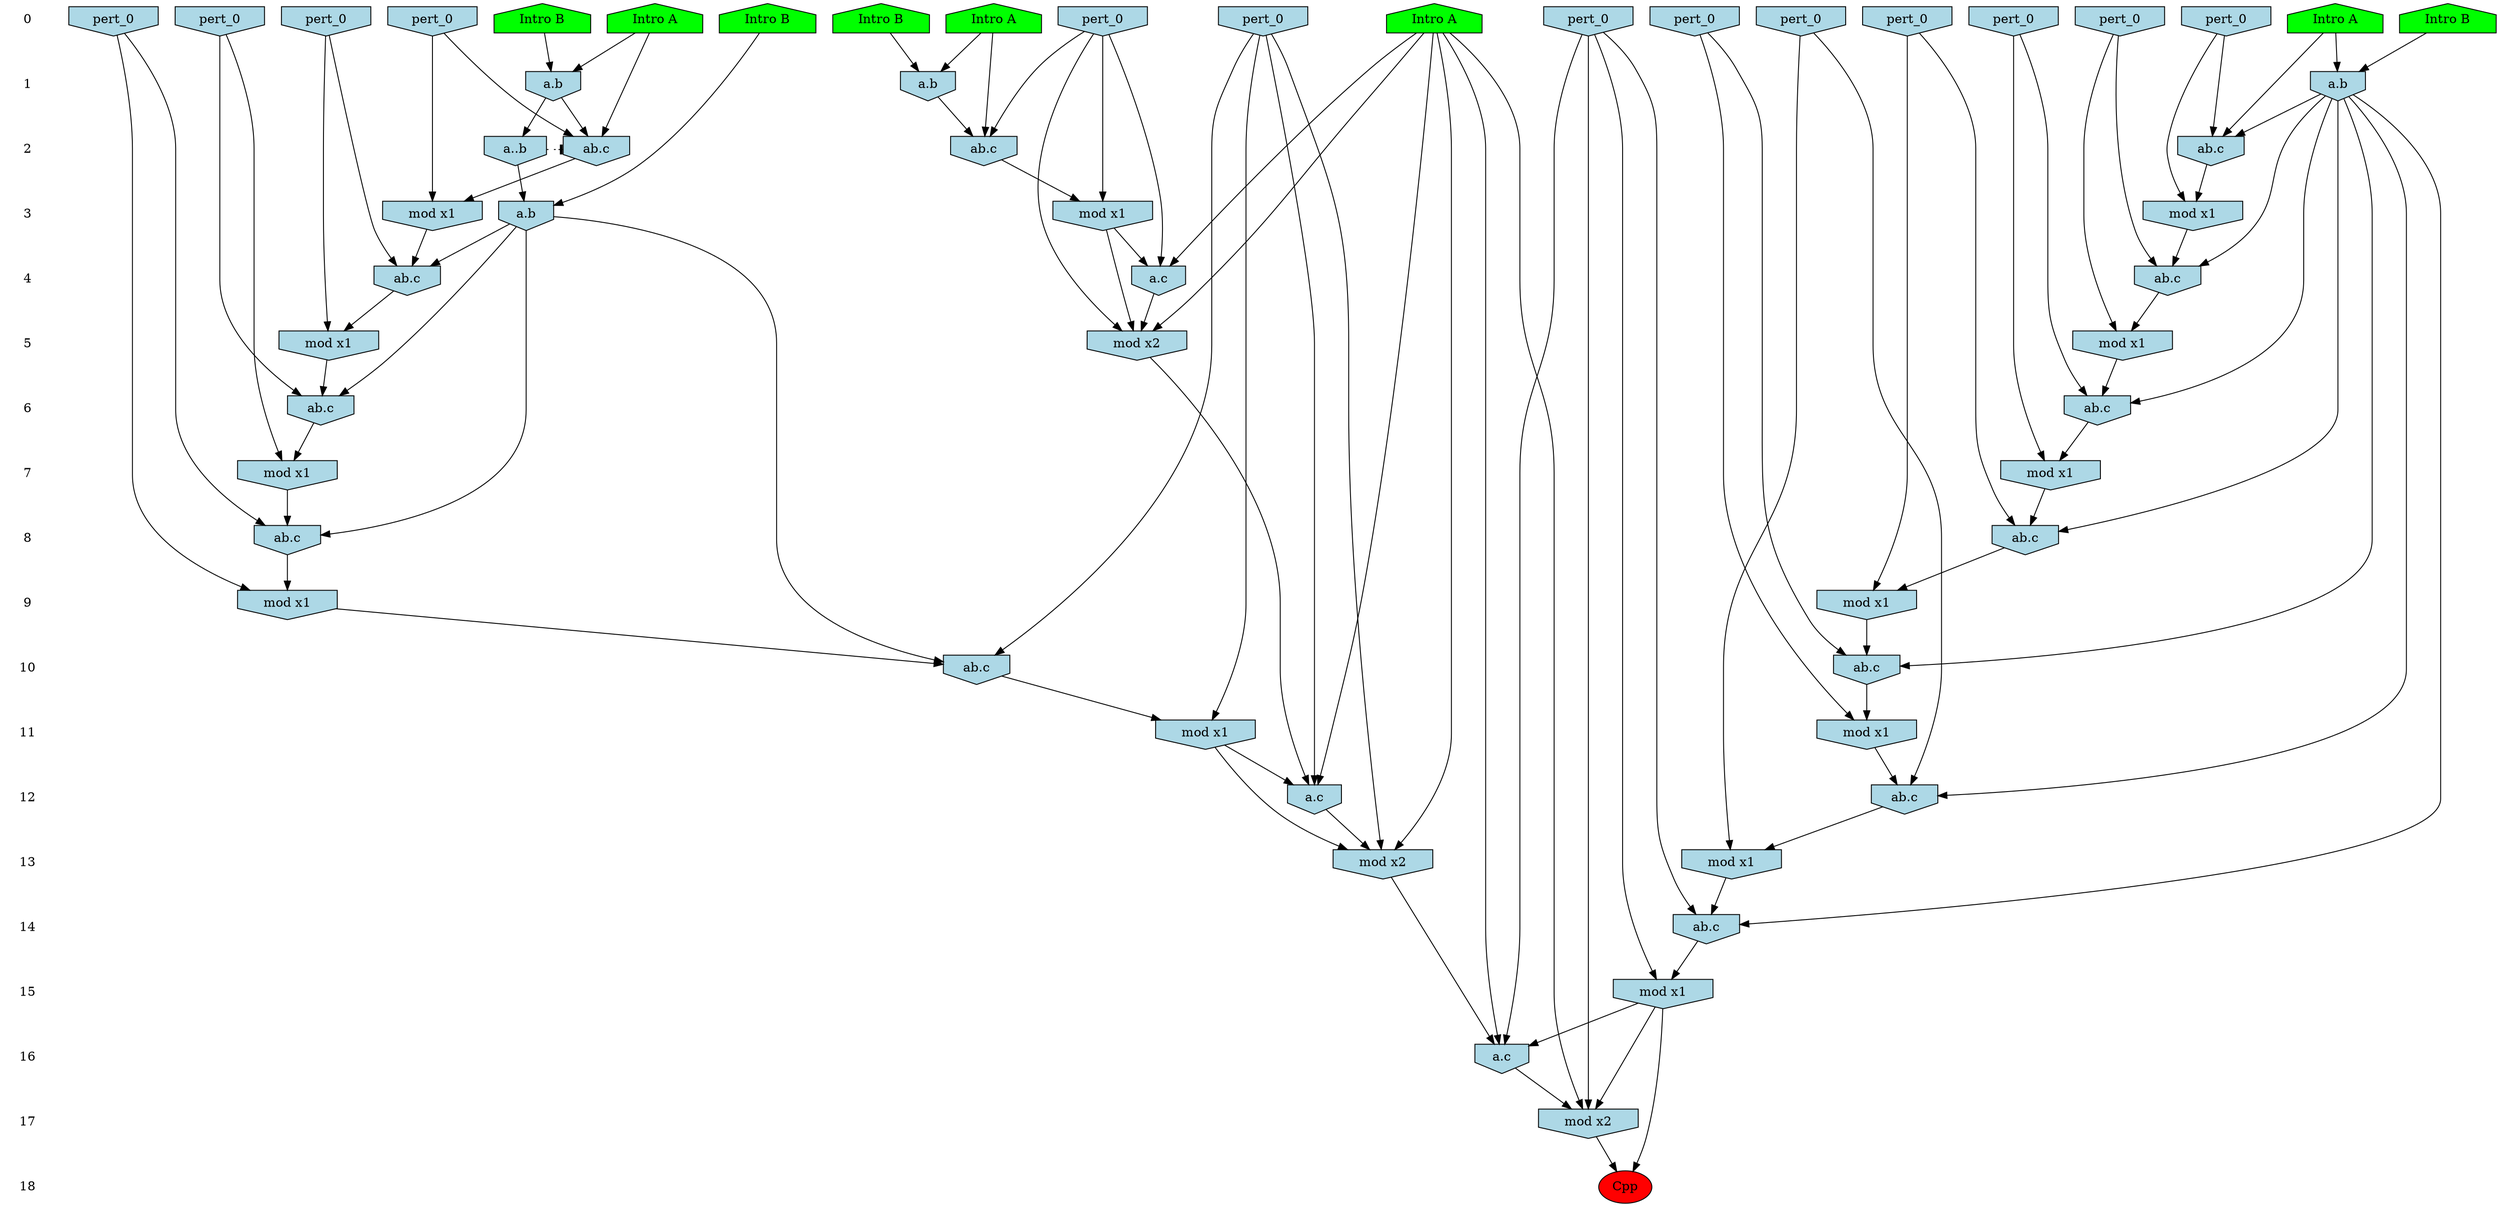 /* Compression of 1 causal flows obtained in average at 2.002631E+01 t.u */
/* Compressed causal flows were: [6] */
digraph G{
 ranksep=.5 ; 
{ rank = same ; "0" [shape=plaintext] ; node_1 [label ="Intro A", shape=house, style=filled, fillcolor=green] ;
node_2 [label ="Intro B", shape=house, style=filled, fillcolor=green] ;
node_3 [label ="Intro A", shape=house, style=filled, fillcolor=green] ;
node_4 [label ="Intro A", shape=house, style=filled, fillcolor=green] ;
node_5 [label ="Intro B", shape=house, style=filled, fillcolor=green] ;
node_6 [label ="Intro A", shape=house, style=filled, fillcolor=green] ;
node_7 [label ="Intro B", shape=house, style=filled, fillcolor=green] ;
node_8 [label ="Intro B", shape=house, style=filled, fillcolor=green] ;
node_12 [label="pert_0", shape=invhouse, style=filled, fillcolor = lightblue] ;
node_13 [label="pert_0", shape=invhouse, style=filled, fillcolor = lightblue] ;
node_14 [label="pert_0", shape=invhouse, style=filled, fillcolor = lightblue] ;
node_15 [label="pert_0", shape=invhouse, style=filled, fillcolor = lightblue] ;
node_16 [label="pert_0", shape=invhouse, style=filled, fillcolor = lightblue] ;
node_17 [label="pert_0", shape=invhouse, style=filled, fillcolor = lightblue] ;
node_18 [label="pert_0", shape=invhouse, style=filled, fillcolor = lightblue] ;
node_19 [label="pert_0", shape=invhouse, style=filled, fillcolor = lightblue] ;
node_20 [label="pert_0", shape=invhouse, style=filled, fillcolor = lightblue] ;
node_21 [label="pert_0", shape=invhouse, style=filled, fillcolor = lightblue] ;
node_22 [label="pert_0", shape=invhouse, style=filled, fillcolor = lightblue] ;
node_23 [label="pert_0", shape=invhouse, style=filled, fillcolor = lightblue] ;
node_24 [label="pert_0", shape=invhouse, style=filled, fillcolor = lightblue] ;
}
{ rank = same ; "1" [shape=plaintext] ; node_9 [label="a.b", shape=invhouse, style=filled, fillcolor = lightblue] ;
node_10 [label="a.b", shape=invhouse, style=filled, fillcolor = lightblue] ;
node_11 [label="a.b", shape=invhouse, style=filled, fillcolor = lightblue] ;
}
{ rank = same ; "2" [shape=plaintext] ; node_25 [label="ab.c", shape=invhouse, style=filled, fillcolor = lightblue] ;
node_26 [label="ab.c", shape=invhouse, style=filled, fillcolor = lightblue] ;
node_27 [label="ab.c", shape=invhouse, style=filled, fillcolor = lightblue] ;
node_28 [label="a..b", shape=invhouse, style=filled, fillcolor = lightblue] ;
}
{ rank = same ; "3" [shape=plaintext] ; node_29 [label="mod x1", shape=invhouse, style=filled, fillcolor = lightblue] ;
node_31 [label="mod x1", shape=invhouse, style=filled, fillcolor = lightblue] ;
node_33 [label="a.b", shape=invhouse, style=filled, fillcolor = lightblue] ;
node_38 [label="mod x1", shape=invhouse, style=filled, fillcolor = lightblue] ;
}
{ rank = same ; "4" [shape=plaintext] ; node_30 [label="a.c", shape=invhouse, style=filled, fillcolor = lightblue] ;
node_32 [label="ab.c", shape=invhouse, style=filled, fillcolor = lightblue] ;
node_39 [label="ab.c", shape=invhouse, style=filled, fillcolor = lightblue] ;
}
{ rank = same ; "5" [shape=plaintext] ; node_34 [label="mod x1", shape=invhouse, style=filled, fillcolor = lightblue] ;
node_45 [label="mod x1", shape=invhouse, style=filled, fillcolor = lightblue] ;
node_54 [label="mod x2", shape=invhouse, style=filled, fillcolor = lightblue] ;
}
{ rank = same ; "6" [shape=plaintext] ; node_35 [label="ab.c", shape=invhouse, style=filled, fillcolor = lightblue] ;
node_46 [label="ab.c", shape=invhouse, style=filled, fillcolor = lightblue] ;
}
{ rank = same ; "7" [shape=plaintext] ; node_36 [label="mod x1", shape=invhouse, style=filled, fillcolor = lightblue] ;
node_48 [label="mod x1", shape=invhouse, style=filled, fillcolor = lightblue] ;
}
{ rank = same ; "8" [shape=plaintext] ; node_37 [label="ab.c", shape=invhouse, style=filled, fillcolor = lightblue] ;
node_49 [label="ab.c", shape=invhouse, style=filled, fillcolor = lightblue] ;
}
{ rank = same ; "9" [shape=plaintext] ; node_40 [label="mod x1", shape=invhouse, style=filled, fillcolor = lightblue] ;
node_51 [label="mod x1", shape=invhouse, style=filled, fillcolor = lightblue] ;
}
{ rank = same ; "10" [shape=plaintext] ; node_41 [label="ab.c", shape=invhouse, style=filled, fillcolor = lightblue] ;
node_52 [label="ab.c", shape=invhouse, style=filled, fillcolor = lightblue] ;
}
{ rank = same ; "11" [shape=plaintext] ; node_42 [label="mod x1", shape=invhouse, style=filled, fillcolor = lightblue] ;
node_53 [label="mod x1", shape=invhouse, style=filled, fillcolor = lightblue] ;
}
{ rank = same ; "12" [shape=plaintext] ; node_43 [label="ab.c", shape=invhouse, style=filled, fillcolor = lightblue] ;
node_55 [label="a.c", shape=invhouse, style=filled, fillcolor = lightblue] ;
}
{ rank = same ; "13" [shape=plaintext] ; node_44 [label="mod x1", shape=invhouse, style=filled, fillcolor = lightblue] ;
node_56 [label="mod x2", shape=invhouse, style=filled, fillcolor = lightblue] ;
}
{ rank = same ; "14" [shape=plaintext] ; node_47 [label="ab.c", shape=invhouse, style=filled, fillcolor = lightblue] ;
}
{ rank = same ; "15" [shape=plaintext] ; node_50 [label="mod x1", shape=invhouse, style=filled, fillcolor = lightblue] ;
}
{ rank = same ; "16" [shape=plaintext] ; node_57 [label="a.c", shape=invhouse, style=filled, fillcolor = lightblue] ;
}
{ rank = same ; "17" [shape=plaintext] ; node_58 [label="mod x2", shape=invhouse, style=filled, fillcolor = lightblue] ;
}
{ rank = same ; "18" [shape=plaintext] ; node_59 [label ="Cpp", style=filled, fillcolor=red] ;
}
"0" -> "1" [style="invis"]; 
"1" -> "2" [style="invis"]; 
"2" -> "3" [style="invis"]; 
"3" -> "4" [style="invis"]; 
"4" -> "5" [style="invis"]; 
"5" -> "6" [style="invis"]; 
"6" -> "7" [style="invis"]; 
"7" -> "8" [style="invis"]; 
"8" -> "9" [style="invis"]; 
"9" -> "10" [style="invis"]; 
"10" -> "11" [style="invis"]; 
"11" -> "12" [style="invis"]; 
"12" -> "13" [style="invis"]; 
"13" -> "14" [style="invis"]; 
"14" -> "15" [style="invis"]; 
"15" -> "16" [style="invis"]; 
"16" -> "17" [style="invis"]; 
"17" -> "18" [style="invis"]; 
node_4 -> node_9
node_8 -> node_9
node_6 -> node_10
node_7 -> node_10
node_2 -> node_11
node_3 -> node_11
node_6 -> node_25
node_10 -> node_25
node_24 -> node_25
node_3 -> node_26
node_11 -> node_26
node_12 -> node_26
node_4 -> node_27
node_9 -> node_27
node_21 -> node_27
node_9 -> node_28
node_12 -> node_29
node_26 -> node_29
node_1 -> node_30
node_12 -> node_30
node_29 -> node_30
node_24 -> node_31
node_25 -> node_31
node_10 -> node_32
node_20 -> node_32
node_31 -> node_32
node_5 -> node_33
node_28 -> node_33
node_20 -> node_34
node_32 -> node_34
node_10 -> node_35
node_16 -> node_35
node_34 -> node_35
node_16 -> node_36
node_35 -> node_36
node_10 -> node_37
node_14 -> node_37
node_36 -> node_37
node_21 -> node_38
node_27 -> node_38
node_15 -> node_39
node_33 -> node_39
node_38 -> node_39
node_14 -> node_40
node_37 -> node_40
node_10 -> node_41
node_19 -> node_41
node_40 -> node_41
node_19 -> node_42
node_41 -> node_42
node_10 -> node_43
node_22 -> node_43
node_42 -> node_43
node_22 -> node_44
node_43 -> node_44
node_15 -> node_45
node_39 -> node_45
node_13 -> node_46
node_33 -> node_46
node_45 -> node_46
node_10 -> node_47
node_17 -> node_47
node_44 -> node_47
node_13 -> node_48
node_46 -> node_48
node_18 -> node_49
node_33 -> node_49
node_48 -> node_49
node_17 -> node_50
node_47 -> node_50
node_18 -> node_51
node_49 -> node_51
node_23 -> node_52
node_33 -> node_52
node_51 -> node_52
node_23 -> node_53
node_52 -> node_53
node_1 -> node_54
node_12 -> node_54
node_29 -> node_54
node_30 -> node_54
node_1 -> node_55
node_23 -> node_55
node_53 -> node_55
node_54 -> node_55
node_1 -> node_56
node_23 -> node_56
node_53 -> node_56
node_55 -> node_56
node_1 -> node_57
node_17 -> node_57
node_50 -> node_57
node_56 -> node_57
node_1 -> node_58
node_17 -> node_58
node_50 -> node_58
node_57 -> node_58
node_50 -> node_59
node_58 -> node_59
node_28 -> node_27 [style=dotted, arrowhead = tee] 
}
/*
 Dot generation time: 0.000000
*/